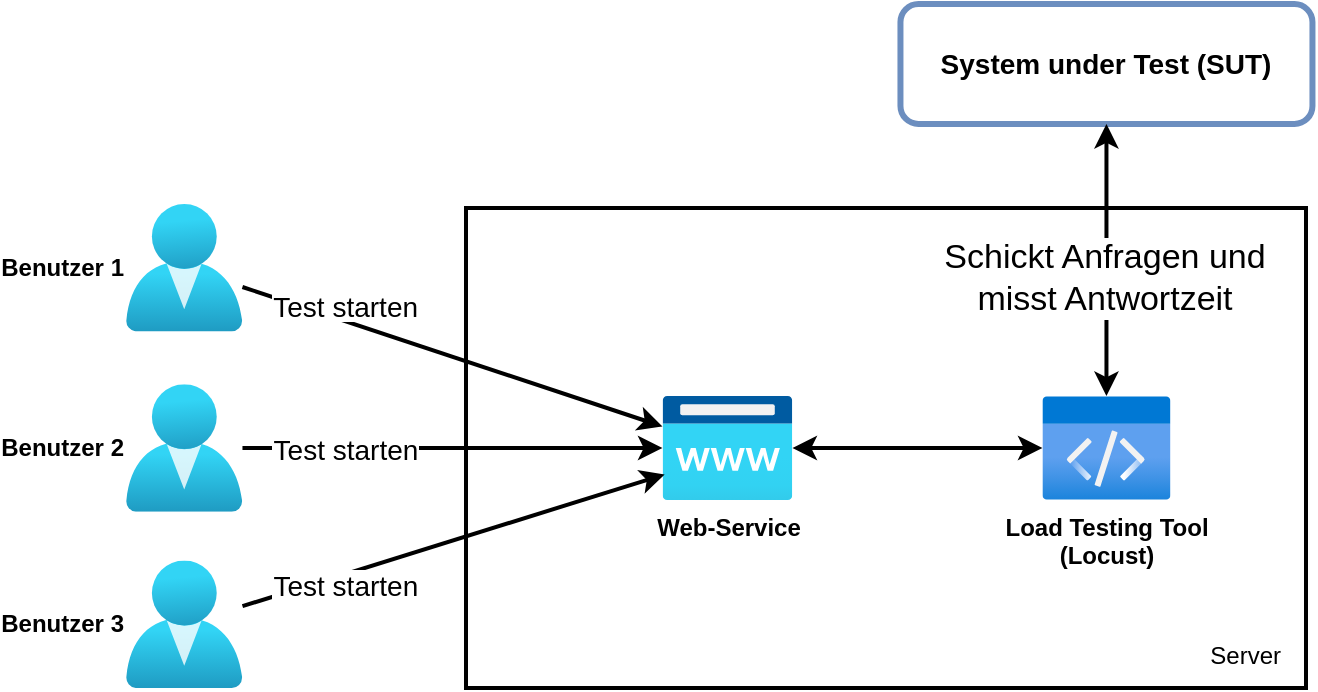 <mxfile version="16.4.0" type="device"><diagram id="M-mdCgOV4gyrV_VDAVOd" name="Seite-1"><mxGraphModel dx="1102" dy="857" grid="1" gridSize="10" guides="1" tooltips="1" connect="1" arrows="1" fold="1" page="1" pageScale="1" pageWidth="827" pageHeight="1169" math="0" shadow="0"><root><mxCell id="0"/><mxCell id="1" parent="0"/><mxCell id="U95RiwV5_6Lt9MrLSAP9-1" value="" style="rounded=0;whiteSpace=wrap;html=1;fillColor=none;strokeWidth=2;" parent="1" vertex="1"><mxGeometry x="240" y="122" width="420" height="240" as="geometry"/></mxCell><mxCell id="JOIKE3mxAOFGKBeM_eHd-3" value="Benutzer 1" style="aspect=fixed;html=1;points=[];align=right;image;fontSize=12;image=img/lib/azure2/identity/Users.svg;fontStyle=1;labelPosition=left;verticalLabelPosition=middle;verticalAlign=middle;" parent="1" vertex="1"><mxGeometry x="70" y="120" width="58.23" height="63.69" as="geometry"/></mxCell><mxCell id="JOIKE3mxAOFGKBeM_eHd-5" value="Web-Service" style="aspect=fixed;html=1;points=[];align=center;image;fontSize=12;image=img/lib/azure2/app_services/App_Service_Domains.svg;fontStyle=1" parent="1" vertex="1"><mxGeometry x="338.23" y="216" width="65" height="52" as="geometry"/></mxCell><mxCell id="JOIKE3mxAOFGKBeM_eHd-7" value="System under Test (SUT)" style="rounded=1;whiteSpace=wrap;html=1;strokeColor=#6C8EBF;strokeWidth=3;fillColor=none;fontSize=14;fontStyle=1" parent="1" vertex="1"><mxGeometry x="457.23" y="20" width="206" height="60" as="geometry"/></mxCell><mxCell id="JOIKE3mxAOFGKBeM_eHd-10" value="" style="endArrow=classic;startArrow=classic;html=1;rounded=0;fontSize=14;strokeWidth=2;" parent="1" source="JOIKE3mxAOFGKBeM_eHd-5" target="JOIKE3mxAOFGKBeM_eHd-2" edge="1"><mxGeometry width="50" height="50" relative="1" as="geometry"><mxPoint x="388.23" y="290" as="sourcePoint"/><mxPoint x="438.23" y="240" as="targetPoint"/></mxGeometry></mxCell><mxCell id="JOIKE3mxAOFGKBeM_eHd-2" value="Load Testing Tool&lt;br&gt;(Locust)" style="aspect=fixed;html=1;points=[];align=center;image;fontSize=12;image=img/lib/azure2/general/Code.svg;fontStyle=1;labelBackgroundColor=#FFFFFF;labelBorderColor=none;fontColor=default;" parent="1" vertex="1"><mxGeometry x="528.23" y="216" width="64" height="52" as="geometry"/></mxCell><mxCell id="JOIKE3mxAOFGKBeM_eHd-12" value="" style="endArrow=classic;startArrow=classic;html=1;rounded=0;fontSize=14;fontColor=default;strokeWidth=2;" parent="1" source="JOIKE3mxAOFGKBeM_eHd-2" target="JOIKE3mxAOFGKBeM_eHd-7" edge="1"><mxGeometry width="50" height="50" relative="1" as="geometry"><mxPoint x="528.23" y="130" as="sourcePoint"/><mxPoint x="578.23" y="80" as="targetPoint"/></mxGeometry></mxCell><mxCell id="JOIKE3mxAOFGKBeM_eHd-21" value="Schickt Anfragen und&lt;br&gt;misst Antwortzeit" style="edgeLabel;html=1;align=center;verticalAlign=middle;resizable=0;points=[];fontSize=17;fontColor=default;" parent="JOIKE3mxAOFGKBeM_eHd-12" vertex="1" connectable="0"><mxGeometry x="0.218" y="1" relative="1" as="geometry"><mxPoint y="24" as="offset"/></mxGeometry></mxCell><mxCell id="JOIKE3mxAOFGKBeM_eHd-16" value="" style="endArrow=classic;html=1;rounded=0;fontSize=14;fontColor=default;strokeWidth=2;" parent="1" source="JOIKE3mxAOFGKBeM_eHd-3" target="JOIKE3mxAOFGKBeM_eHd-5" edge="1"><mxGeometry width="50" height="50" relative="1" as="geometry"><mxPoint x="428.23" y="280" as="sourcePoint"/><mxPoint x="478.23" y="230" as="targetPoint"/></mxGeometry></mxCell><mxCell id="JOIKE3mxAOFGKBeM_eHd-17" value="Test starten" style="edgeLabel;align=center;verticalAlign=middle;resizable=0;points=[];fontSize=14;fontColor=default;labelBorderColor=none;labelBackgroundColor=default;" parent="JOIKE3mxAOFGKBeM_eHd-16" vertex="1" connectable="0"><mxGeometry x="-0.231" y="-1" relative="1" as="geometry"><mxPoint x="-29" y="-19" as="offset"/></mxGeometry></mxCell><mxCell id="U95RiwV5_6Lt9MrLSAP9-2" value="Server&amp;nbsp;" style="text;html=1;strokeColor=none;fillColor=none;align=center;verticalAlign=middle;whiteSpace=wrap;rounded=0;" parent="1" vertex="1"><mxGeometry x="604" y="331" width="55" height="30" as="geometry"/></mxCell><mxCell id="U95RiwV5_6Lt9MrLSAP9-3" value="Benutzer 2" style="aspect=fixed;html=1;points=[];align=right;image;fontSize=12;image=img/lib/azure2/identity/Users.svg;fontStyle=1;labelPosition=left;verticalLabelPosition=middle;verticalAlign=middle;" parent="1" vertex="1"><mxGeometry x="70" y="210.15" width="58.23" height="63.69" as="geometry"/></mxCell><mxCell id="U95RiwV5_6Lt9MrLSAP9-4" value="Benutzer 3" style="aspect=fixed;html=1;points=[];align=right;image;fontSize=12;image=img/lib/azure2/identity/Users.svg;fontStyle=1;labelPosition=left;verticalLabelPosition=middle;verticalAlign=middle;" parent="1" vertex="1"><mxGeometry x="70" y="298.31" width="58.23" height="63.69" as="geometry"/></mxCell><mxCell id="U95RiwV5_6Lt9MrLSAP9-7" value="" style="endArrow=classic;html=1;rounded=0;fontSize=14;fontColor=default;strokeWidth=2;" parent="1" source="U95RiwV5_6Lt9MrLSAP9-3" target="JOIKE3mxAOFGKBeM_eHd-5" edge="1"><mxGeometry width="50" height="50" relative="1" as="geometry"><mxPoint x="148.23" y="181.509" as="sourcePoint"/><mxPoint x="358.23" y="251.213" as="targetPoint"/></mxGeometry></mxCell><mxCell id="U95RiwV5_6Lt9MrLSAP9-8" value="Test starten" style="edgeLabel;align=center;verticalAlign=middle;resizable=0;points=[];fontSize=14;fontColor=default;labelBorderColor=none;labelBackgroundColor=default;" parent="U95RiwV5_6Lt9MrLSAP9-7" vertex="1" connectable="0"><mxGeometry x="-0.231" y="-1" relative="1" as="geometry"><mxPoint x="-29" y="-1" as="offset"/></mxGeometry></mxCell><mxCell id="U95RiwV5_6Lt9MrLSAP9-9" value="" style="endArrow=classic;html=1;rounded=0;fontSize=14;fontColor=default;strokeWidth=2;entryX=0.017;entryY=0.754;entryDx=0;entryDy=0;entryPerimeter=0;" parent="1" source="U95RiwV5_6Lt9MrLSAP9-4" target="JOIKE3mxAOFGKBeM_eHd-5" edge="1"><mxGeometry width="50" height="50" relative="1" as="geometry"><mxPoint x="138.23" y="251.996" as="sourcePoint"/><mxPoint x="348.23" y="251.999" as="targetPoint"/></mxGeometry></mxCell><mxCell id="U95RiwV5_6Lt9MrLSAP9-10" value="Test starten" style="edgeLabel;align=center;verticalAlign=middle;resizable=0;points=[];fontSize=14;fontColor=default;labelBorderColor=none;labelBackgroundColor=default;" parent="U95RiwV5_6Lt9MrLSAP9-9" vertex="1" connectable="0"><mxGeometry x="-0.231" y="-1" relative="1" as="geometry"><mxPoint x="-30" y="13" as="offset"/></mxGeometry></mxCell></root></mxGraphModel></diagram></mxfile>